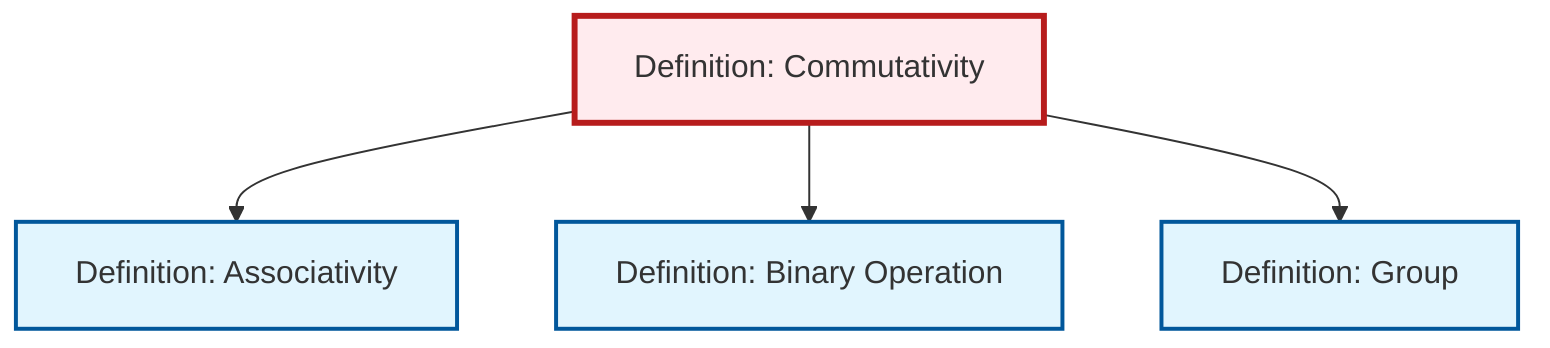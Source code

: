 graph TD
    classDef definition fill:#e1f5fe,stroke:#01579b,stroke-width:2px
    classDef theorem fill:#f3e5f5,stroke:#4a148c,stroke-width:2px
    classDef axiom fill:#fff3e0,stroke:#e65100,stroke-width:2px
    classDef example fill:#e8f5e9,stroke:#1b5e20,stroke-width:2px
    classDef current fill:#ffebee,stroke:#b71c1c,stroke-width:3px
    def-group["Definition: Group"]:::definition
    def-commutativity["Definition: Commutativity"]:::definition
    def-associativity["Definition: Associativity"]:::definition
    def-binary-operation["Definition: Binary Operation"]:::definition
    def-commutativity --> def-associativity
    def-commutativity --> def-binary-operation
    def-commutativity --> def-group
    class def-commutativity current